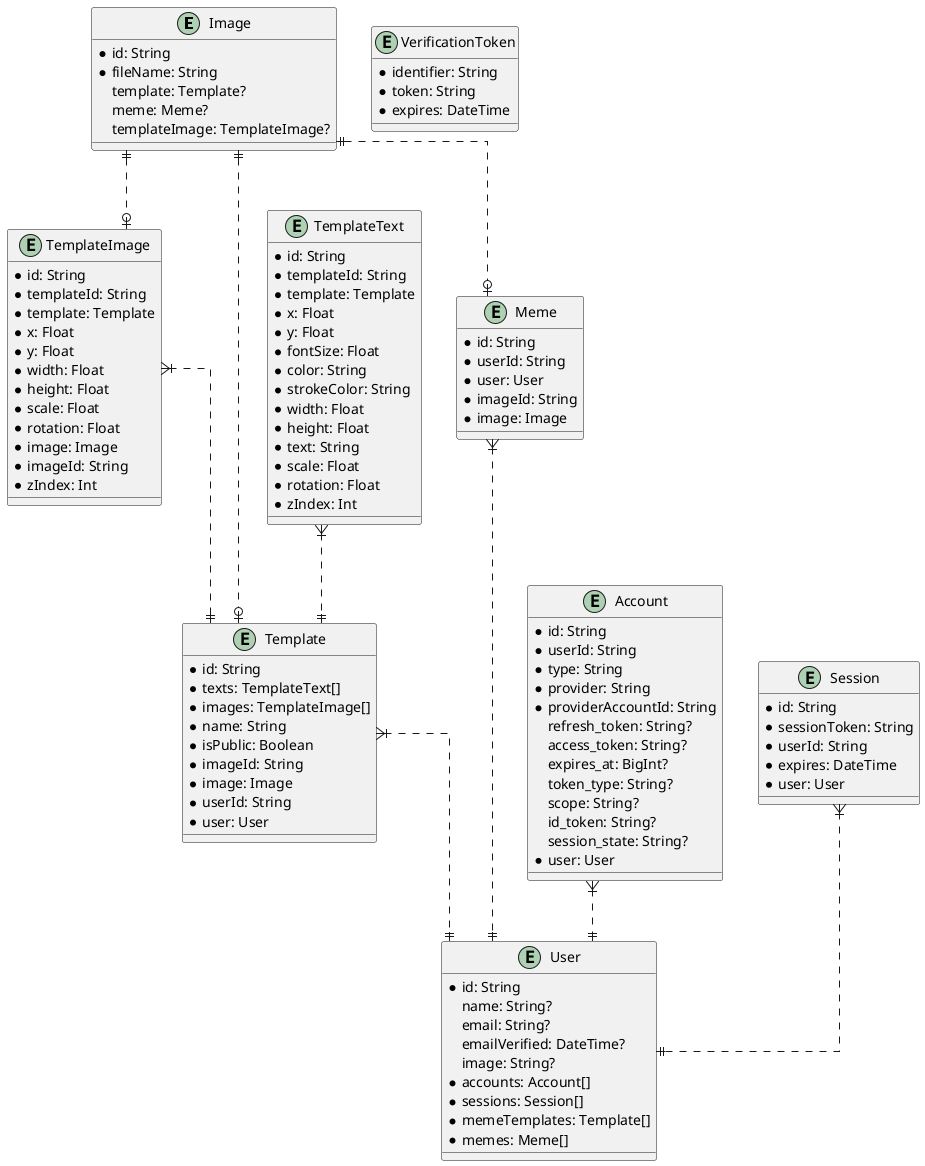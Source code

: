 @startuml

skinparam linetype ortho

entity Image {
  * id: String
  * fileName: String
  template: Template?
  meme: Meme?
  templateImage: TemplateImage?
}

entity TemplateText {
  * id: String
  * templateId: String
  * template: Template
  * x: Float
  * y: Float
  * fontSize: Float
  * color: String
  * strokeColor: String
  * width: Float
  * height: Float
  * text: String
  * scale: Float
  * rotation: Float
  * zIndex: Int
}

entity TemplateImage {
  * id: String
  * templateId: String
  * template: Template
  * x: Float
  * y: Float
  * width: Float
  * height: Float
  * scale: Float
  * rotation: Float
  * image: Image
  * imageId: String
  * zIndex: Int
}

entity Template {
  * id: String
  * texts: TemplateText[]
  * images: TemplateImage[]
  * name: String
  * isPublic: Boolean
  * imageId: String
  * image: Image
  * userId: String
  * user: User
}

entity Meme {
  * id: String
  * userId: String
  * user: User
  * imageId: String
  * image: Image
}

entity Account {
  * id: String
  * userId: String
  * type: String
  * provider: String
  * providerAccountId: String
  refresh_token: String?
  access_token: String?
  expires_at: BigInt?
  token_type: String?
  scope: String?
  id_token: String?
  session_state: String?
  * user: User
}

entity Session {
  * id: String
  * sessionToken: String
  * userId: String
  * expires: DateTime
  * user: User
}

entity User {
  * id: String
  name: String?
  email: String?
  emailVerified: DateTime?
  image: String?
  * accounts: Account[]
  * sessions: Session[]
  * memeTemplates: Template[]
  * memes: Meme[]
}

entity VerificationToken {
  * identifier: String
  * token: String
  * expires: DateTime
}

Image ||..o| Template
TemplateText }|..|| Template
TemplateImage }|..|| Template
Image ||..o| TemplateImage
Image ||..o| Meme
Account }|..|| User
Session }|..|| User
Template }|..|| User
Meme }|..|| User

@enduml